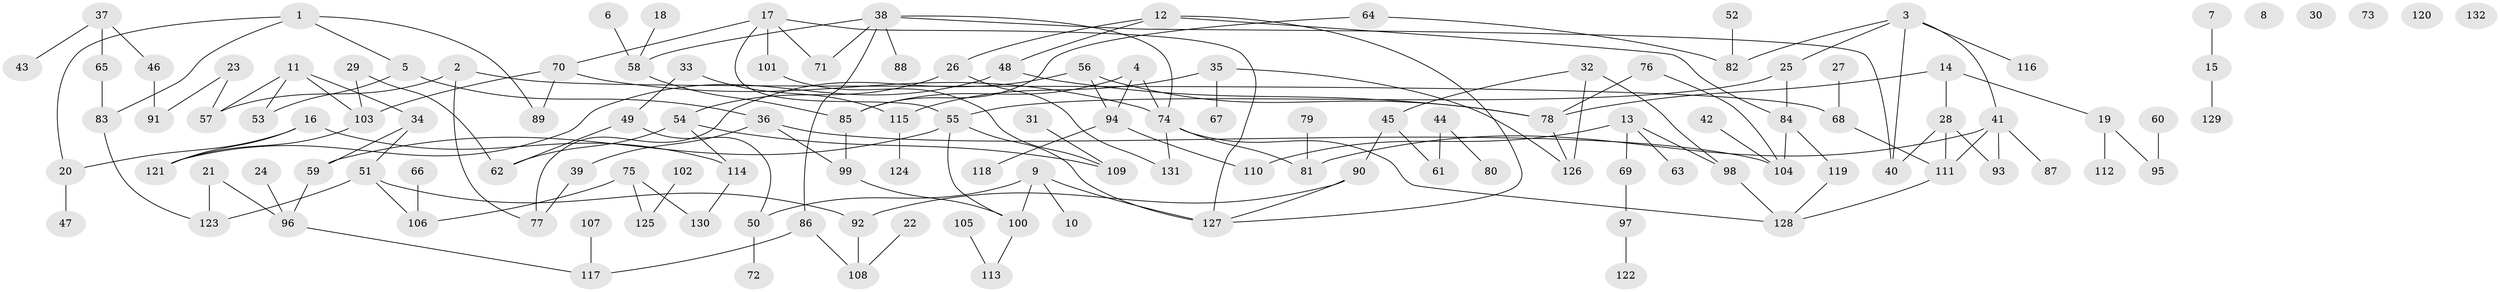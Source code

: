 // coarse degree distribution, {5: 0.0898876404494382, 4: 0.1348314606741573, 3: 0.23595505617977527, 1: 0.2247191011235955, 0: 0.056179775280898875, 6: 0.06741573033707865, 2: 0.1797752808988764, 7: 0.011235955056179775}
// Generated by graph-tools (version 1.1) at 2025/41/03/06/25 10:41:22]
// undirected, 132 vertices, 166 edges
graph export_dot {
graph [start="1"]
  node [color=gray90,style=filled];
  1;
  2;
  3;
  4;
  5;
  6;
  7;
  8;
  9;
  10;
  11;
  12;
  13;
  14;
  15;
  16;
  17;
  18;
  19;
  20;
  21;
  22;
  23;
  24;
  25;
  26;
  27;
  28;
  29;
  30;
  31;
  32;
  33;
  34;
  35;
  36;
  37;
  38;
  39;
  40;
  41;
  42;
  43;
  44;
  45;
  46;
  47;
  48;
  49;
  50;
  51;
  52;
  53;
  54;
  55;
  56;
  57;
  58;
  59;
  60;
  61;
  62;
  63;
  64;
  65;
  66;
  67;
  68;
  69;
  70;
  71;
  72;
  73;
  74;
  75;
  76;
  77;
  78;
  79;
  80;
  81;
  82;
  83;
  84;
  85;
  86;
  87;
  88;
  89;
  90;
  91;
  92;
  93;
  94;
  95;
  96;
  97;
  98;
  99;
  100;
  101;
  102;
  103;
  104;
  105;
  106;
  107;
  108;
  109;
  110;
  111;
  112;
  113;
  114;
  115;
  116;
  117;
  118;
  119;
  120;
  121;
  122;
  123;
  124;
  125;
  126;
  127;
  128;
  129;
  130;
  131;
  132;
  1 -- 5;
  1 -- 20;
  1 -- 83;
  1 -- 89;
  2 -- 57;
  2 -- 68;
  2 -- 77;
  3 -- 25;
  3 -- 40;
  3 -- 41;
  3 -- 82;
  3 -- 116;
  4 -- 74;
  4 -- 85;
  4 -- 94;
  5 -- 36;
  5 -- 53;
  6 -- 58;
  7 -- 15;
  9 -- 10;
  9 -- 50;
  9 -- 100;
  9 -- 127;
  11 -- 34;
  11 -- 53;
  11 -- 57;
  11 -- 103;
  12 -- 26;
  12 -- 48;
  12 -- 84;
  12 -- 127;
  13 -- 63;
  13 -- 69;
  13 -- 98;
  13 -- 110;
  14 -- 19;
  14 -- 28;
  14 -- 78;
  15 -- 129;
  16 -- 20;
  16 -- 114;
  16 -- 121;
  17 -- 55;
  17 -- 70;
  17 -- 71;
  17 -- 101;
  17 -- 127;
  18 -- 58;
  19 -- 95;
  19 -- 112;
  20 -- 47;
  21 -- 96;
  21 -- 123;
  22 -- 108;
  23 -- 57;
  23 -- 91;
  24 -- 96;
  25 -- 55;
  25 -- 84;
  26 -- 54;
  26 -- 131;
  27 -- 68;
  28 -- 40;
  28 -- 93;
  28 -- 111;
  29 -- 62;
  29 -- 103;
  31 -- 109;
  32 -- 45;
  32 -- 98;
  32 -- 126;
  33 -- 49;
  33 -- 115;
  34 -- 51;
  34 -- 59;
  35 -- 67;
  35 -- 115;
  35 -- 126;
  36 -- 39;
  36 -- 99;
  36 -- 104;
  37 -- 43;
  37 -- 46;
  37 -- 65;
  38 -- 40;
  38 -- 58;
  38 -- 71;
  38 -- 74;
  38 -- 86;
  38 -- 88;
  39 -- 77;
  41 -- 81;
  41 -- 87;
  41 -- 93;
  41 -- 111;
  42 -- 104;
  44 -- 61;
  44 -- 80;
  45 -- 61;
  45 -- 90;
  46 -- 91;
  48 -- 78;
  48 -- 121;
  49 -- 50;
  49 -- 62;
  50 -- 72;
  51 -- 92;
  51 -- 106;
  51 -- 123;
  52 -- 82;
  54 -- 62;
  54 -- 109;
  54 -- 114;
  55 -- 59;
  55 -- 100;
  55 -- 127;
  56 -- 77;
  56 -- 78;
  56 -- 94;
  58 -- 85;
  59 -- 96;
  60 -- 95;
  64 -- 82;
  64 -- 85;
  65 -- 83;
  66 -- 106;
  68 -- 111;
  69 -- 97;
  70 -- 74;
  70 -- 89;
  70 -- 103;
  74 -- 81;
  74 -- 128;
  74 -- 131;
  75 -- 106;
  75 -- 125;
  75 -- 130;
  76 -- 78;
  76 -- 104;
  78 -- 126;
  79 -- 81;
  83 -- 123;
  84 -- 104;
  84 -- 119;
  85 -- 99;
  86 -- 108;
  86 -- 117;
  90 -- 92;
  90 -- 127;
  92 -- 108;
  94 -- 110;
  94 -- 118;
  96 -- 117;
  97 -- 122;
  98 -- 128;
  99 -- 100;
  100 -- 113;
  101 -- 109;
  102 -- 125;
  103 -- 121;
  105 -- 113;
  107 -- 117;
  111 -- 128;
  114 -- 130;
  115 -- 124;
  119 -- 128;
}
